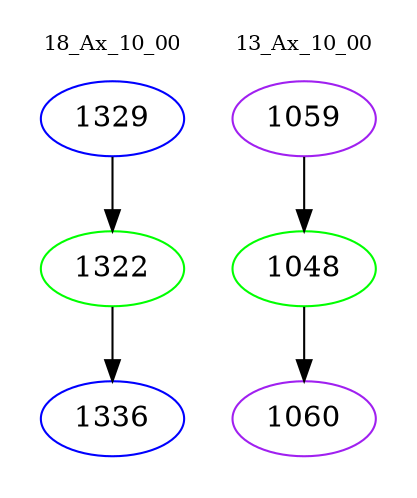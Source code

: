 digraph{
subgraph cluster_0 {
color = white
label = "18_Ax_10_00";
fontsize=10;
T0_1329 [label="1329", color="blue"]
T0_1329 -> T0_1322 [color="black"]
T0_1322 [label="1322", color="green"]
T0_1322 -> T0_1336 [color="black"]
T0_1336 [label="1336", color="blue"]
}
subgraph cluster_1 {
color = white
label = "13_Ax_10_00";
fontsize=10;
T1_1059 [label="1059", color="purple"]
T1_1059 -> T1_1048 [color="black"]
T1_1048 [label="1048", color="green"]
T1_1048 -> T1_1060 [color="black"]
T1_1060 [label="1060", color="purple"]
}
}
